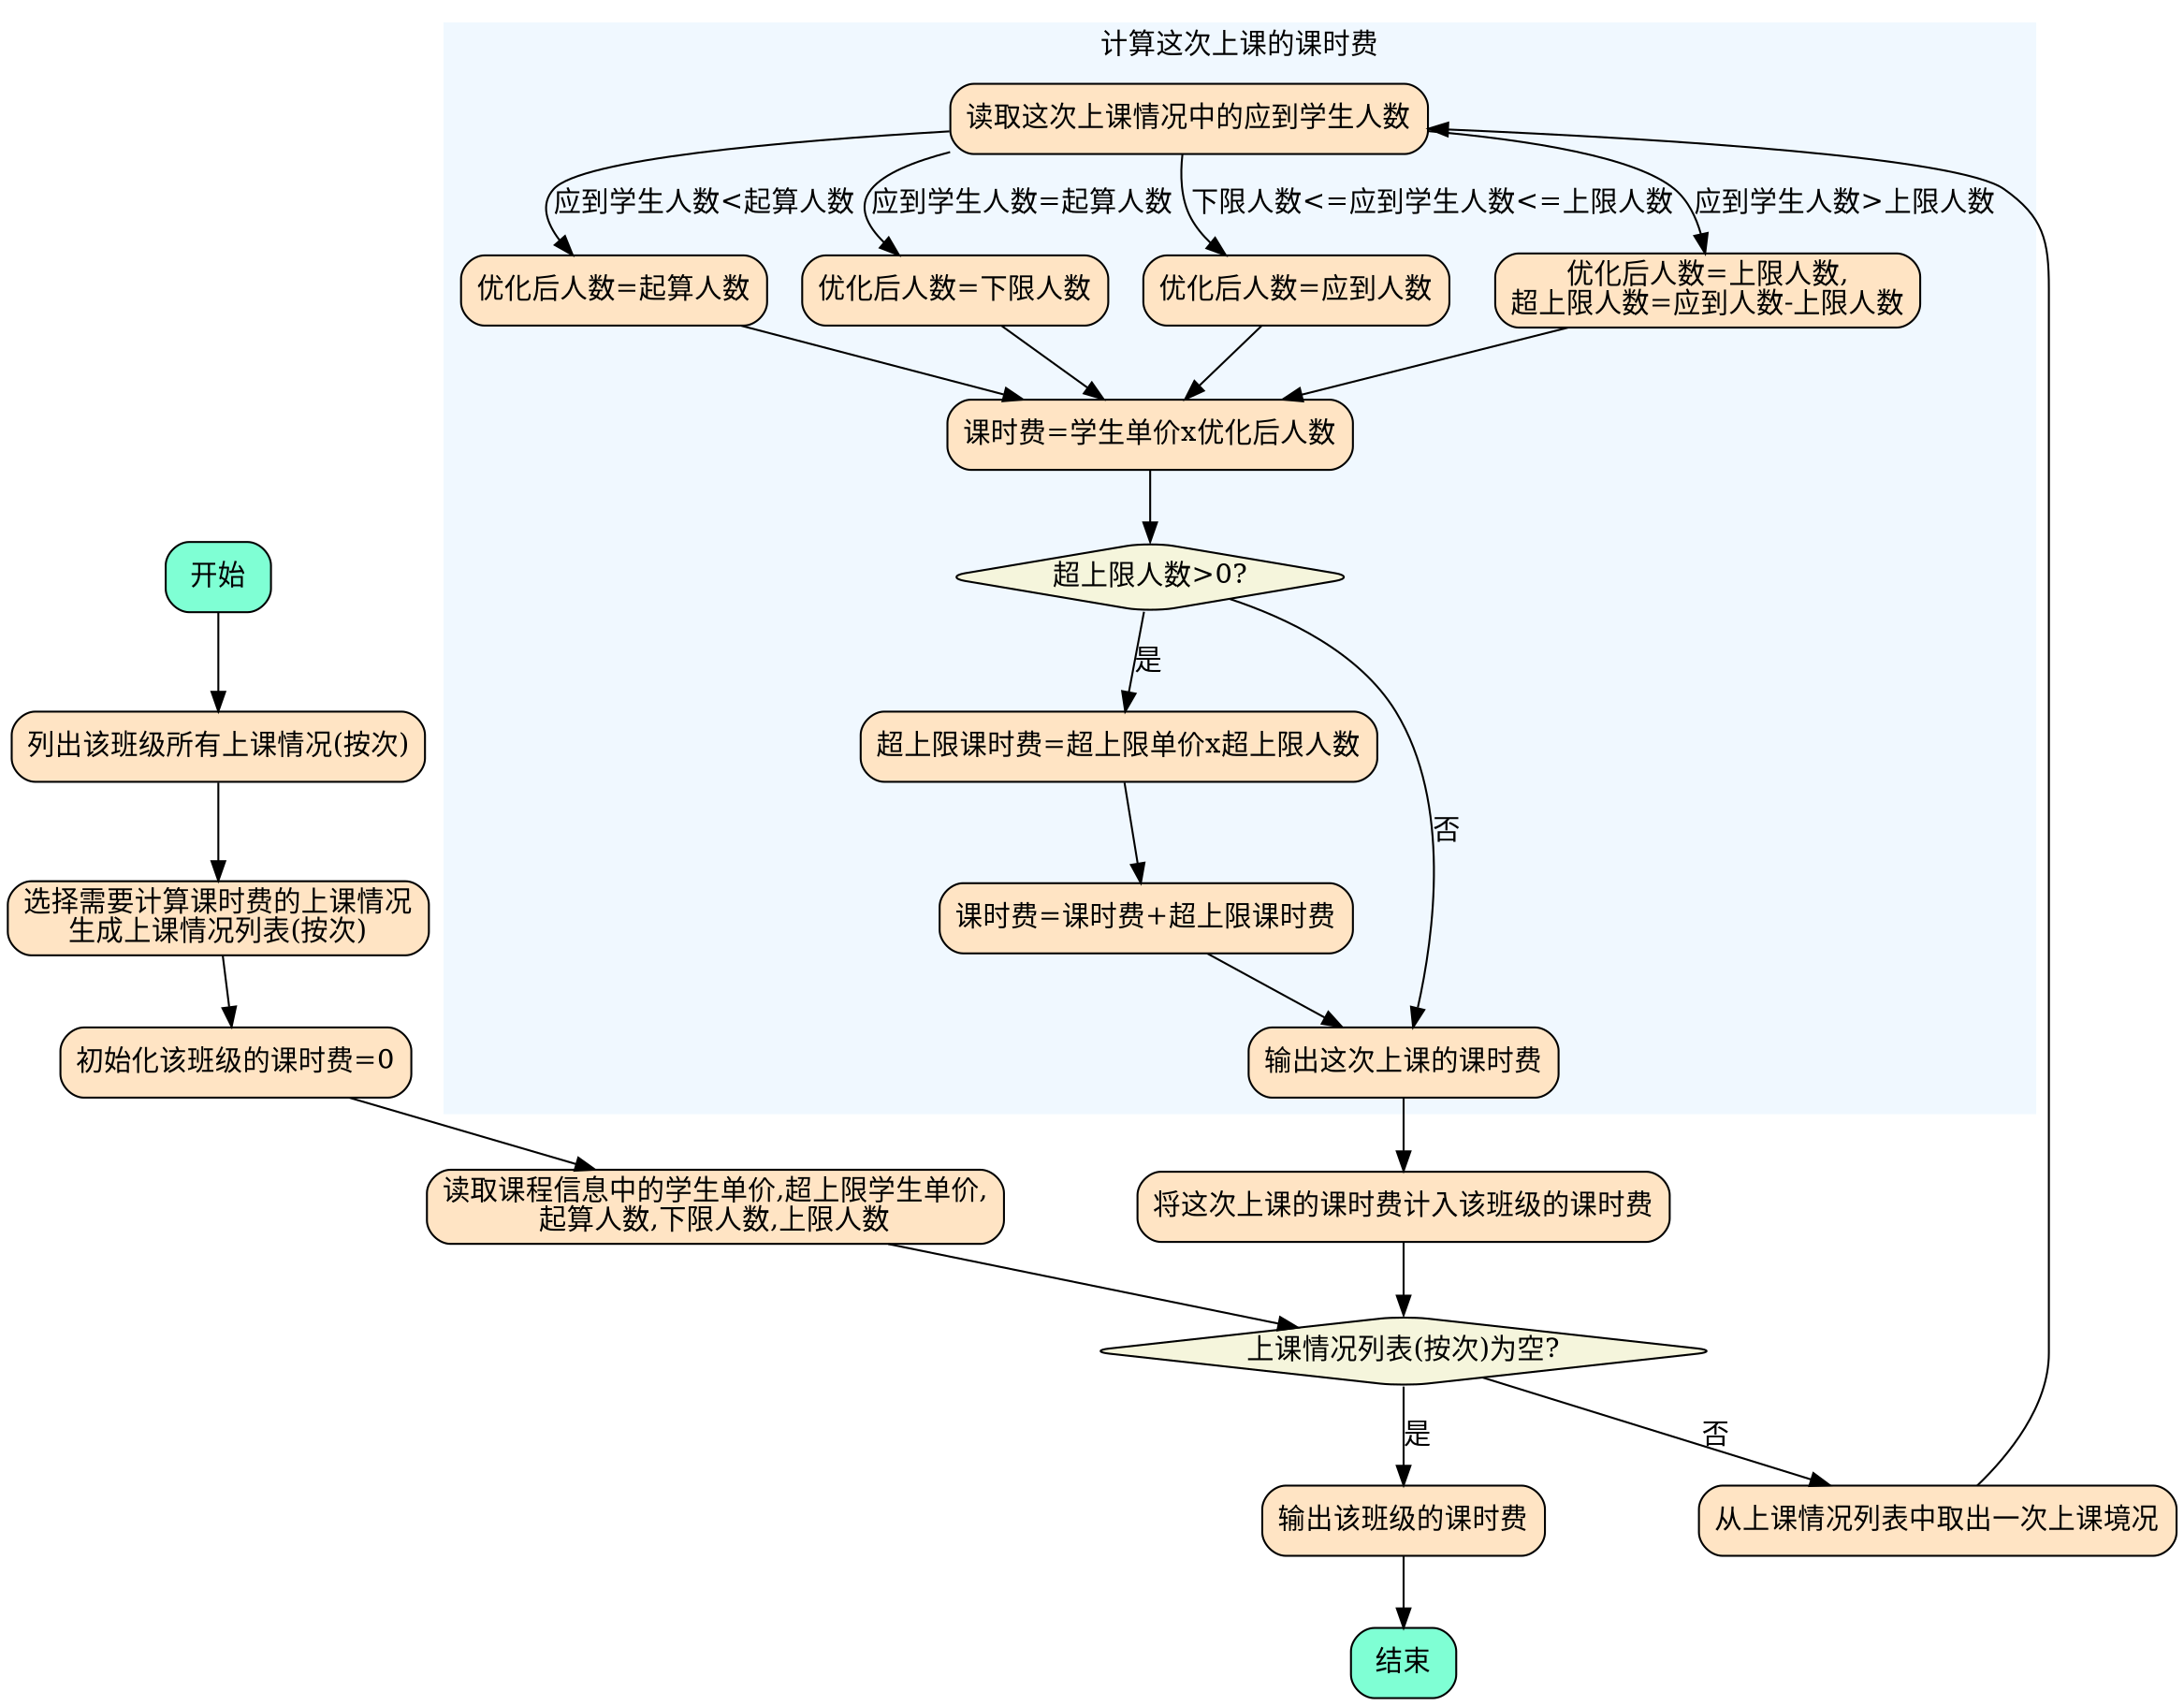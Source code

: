 digraph {
    node [shape="box", style="rounded,filled", fillcolor="aquamarine"]
        start[label="开始"];
        end[label="结束"];

    node [shape="box", style="rounded,filled", fillcolor="bisque"]
        s1[label="列出该班级所有上课情况(按次)"];
        s2[label="选择需要计算课时费的上课情况\n生成上课情况列表(按次)"];
        s3[label="初始化该班级的课时费=0"];
        s4[label="读取课程信息中的学生单价,超上限学生单价,\n起算人数,下限人数,上限人数"];
        s_c1_y_1[label="输出该班级的课时费"];
        s_c1_n_1[label="从上课情况列表中取出一次上课境况"];
        s_c1_n_2[label="将这次上课的课时费计入该班级的课时费"];
    
    node [shape="diamond", style="rounded,filled", fillcolor="beige"]
        c1[label="上课情况列表(按次)为空?"];

    subgraph cluster1 {
        label="计算这次上课的课时费";
        style="filled";
        color="aliceblue";

        node [shape="box", style="rounded,filled", fillcolor="bisque"]
            sub1_s1[label="读取这次上课情况中的应到学生人数"];
            sub1_s2_a[label="优化后人数=起算人数"];
            sub1_s2_b[label="优化后人数=下限人数"];
            sub1_s2_c[label="优化后人数=应到人数"];
            sub1_s2_d[label="优化后人数=上限人数,\n超上限人数=应到人数-上限人数"];
            sub1_s3[label="课时费=学生单价x优化后人数"];
            sub1_c1_y_1[label="超上限课时费=超上限单价x超上限人数"];
            sub1_c1_y_2[label="课时费=课时费+超上限课时费"];
            sub1_s4[label="输出这次上课的课时费"];
        
        node [shape="diamond", style="rounded,filled", fillcolor="beige"]
            sub1_c1[label="超上限人数>0?"];

        sub1_s1 -> sub1_s2_a[label="应到学生人数<起算人数"];
        sub1_s1 -> sub1_s2_b[label="应到学生人数=起算人数"];
        sub1_s1 -> sub1_s2_c[label="下限人数<=应到学生人数<=上限人数"];
        sub1_s1 -> sub1_s2_d[label="应到学生人数>上限人数"];
        sub1_s2_a -> sub1_s3;
        sub1_s2_b -> sub1_s3;
        sub1_s2_c -> sub1_s3;
        sub1_s2_d -> sub1_s3;

        sub1_s3 -> sub1_c1;
        sub1_c1 -> sub1_c1_y_1[label="是"];
        sub1_c1 -> sub1_s4[label="否"];

        sub1_c1_y_1 -> sub1_c1_y_2 -> sub1_s4;

        {rank=same sub1_s2_a sub1_s2_b sub1_s2_c sub1_s2_d}
        {rank=max sub1_s4}
    }
    start -> s1 -> s2 -> s3 -> s4;
    s4 -> c1;

    c1 -> s_c1_y_1[label="是"];
    c1 -> s_c1_n_1[label="否"];

    s_c1_y_1 -> end;
    s_c1_n_1 -> sub1_s1;

    sub1_s4 -> s_c1_n_2;
    s_c1_n_2 -> c1; 
}
